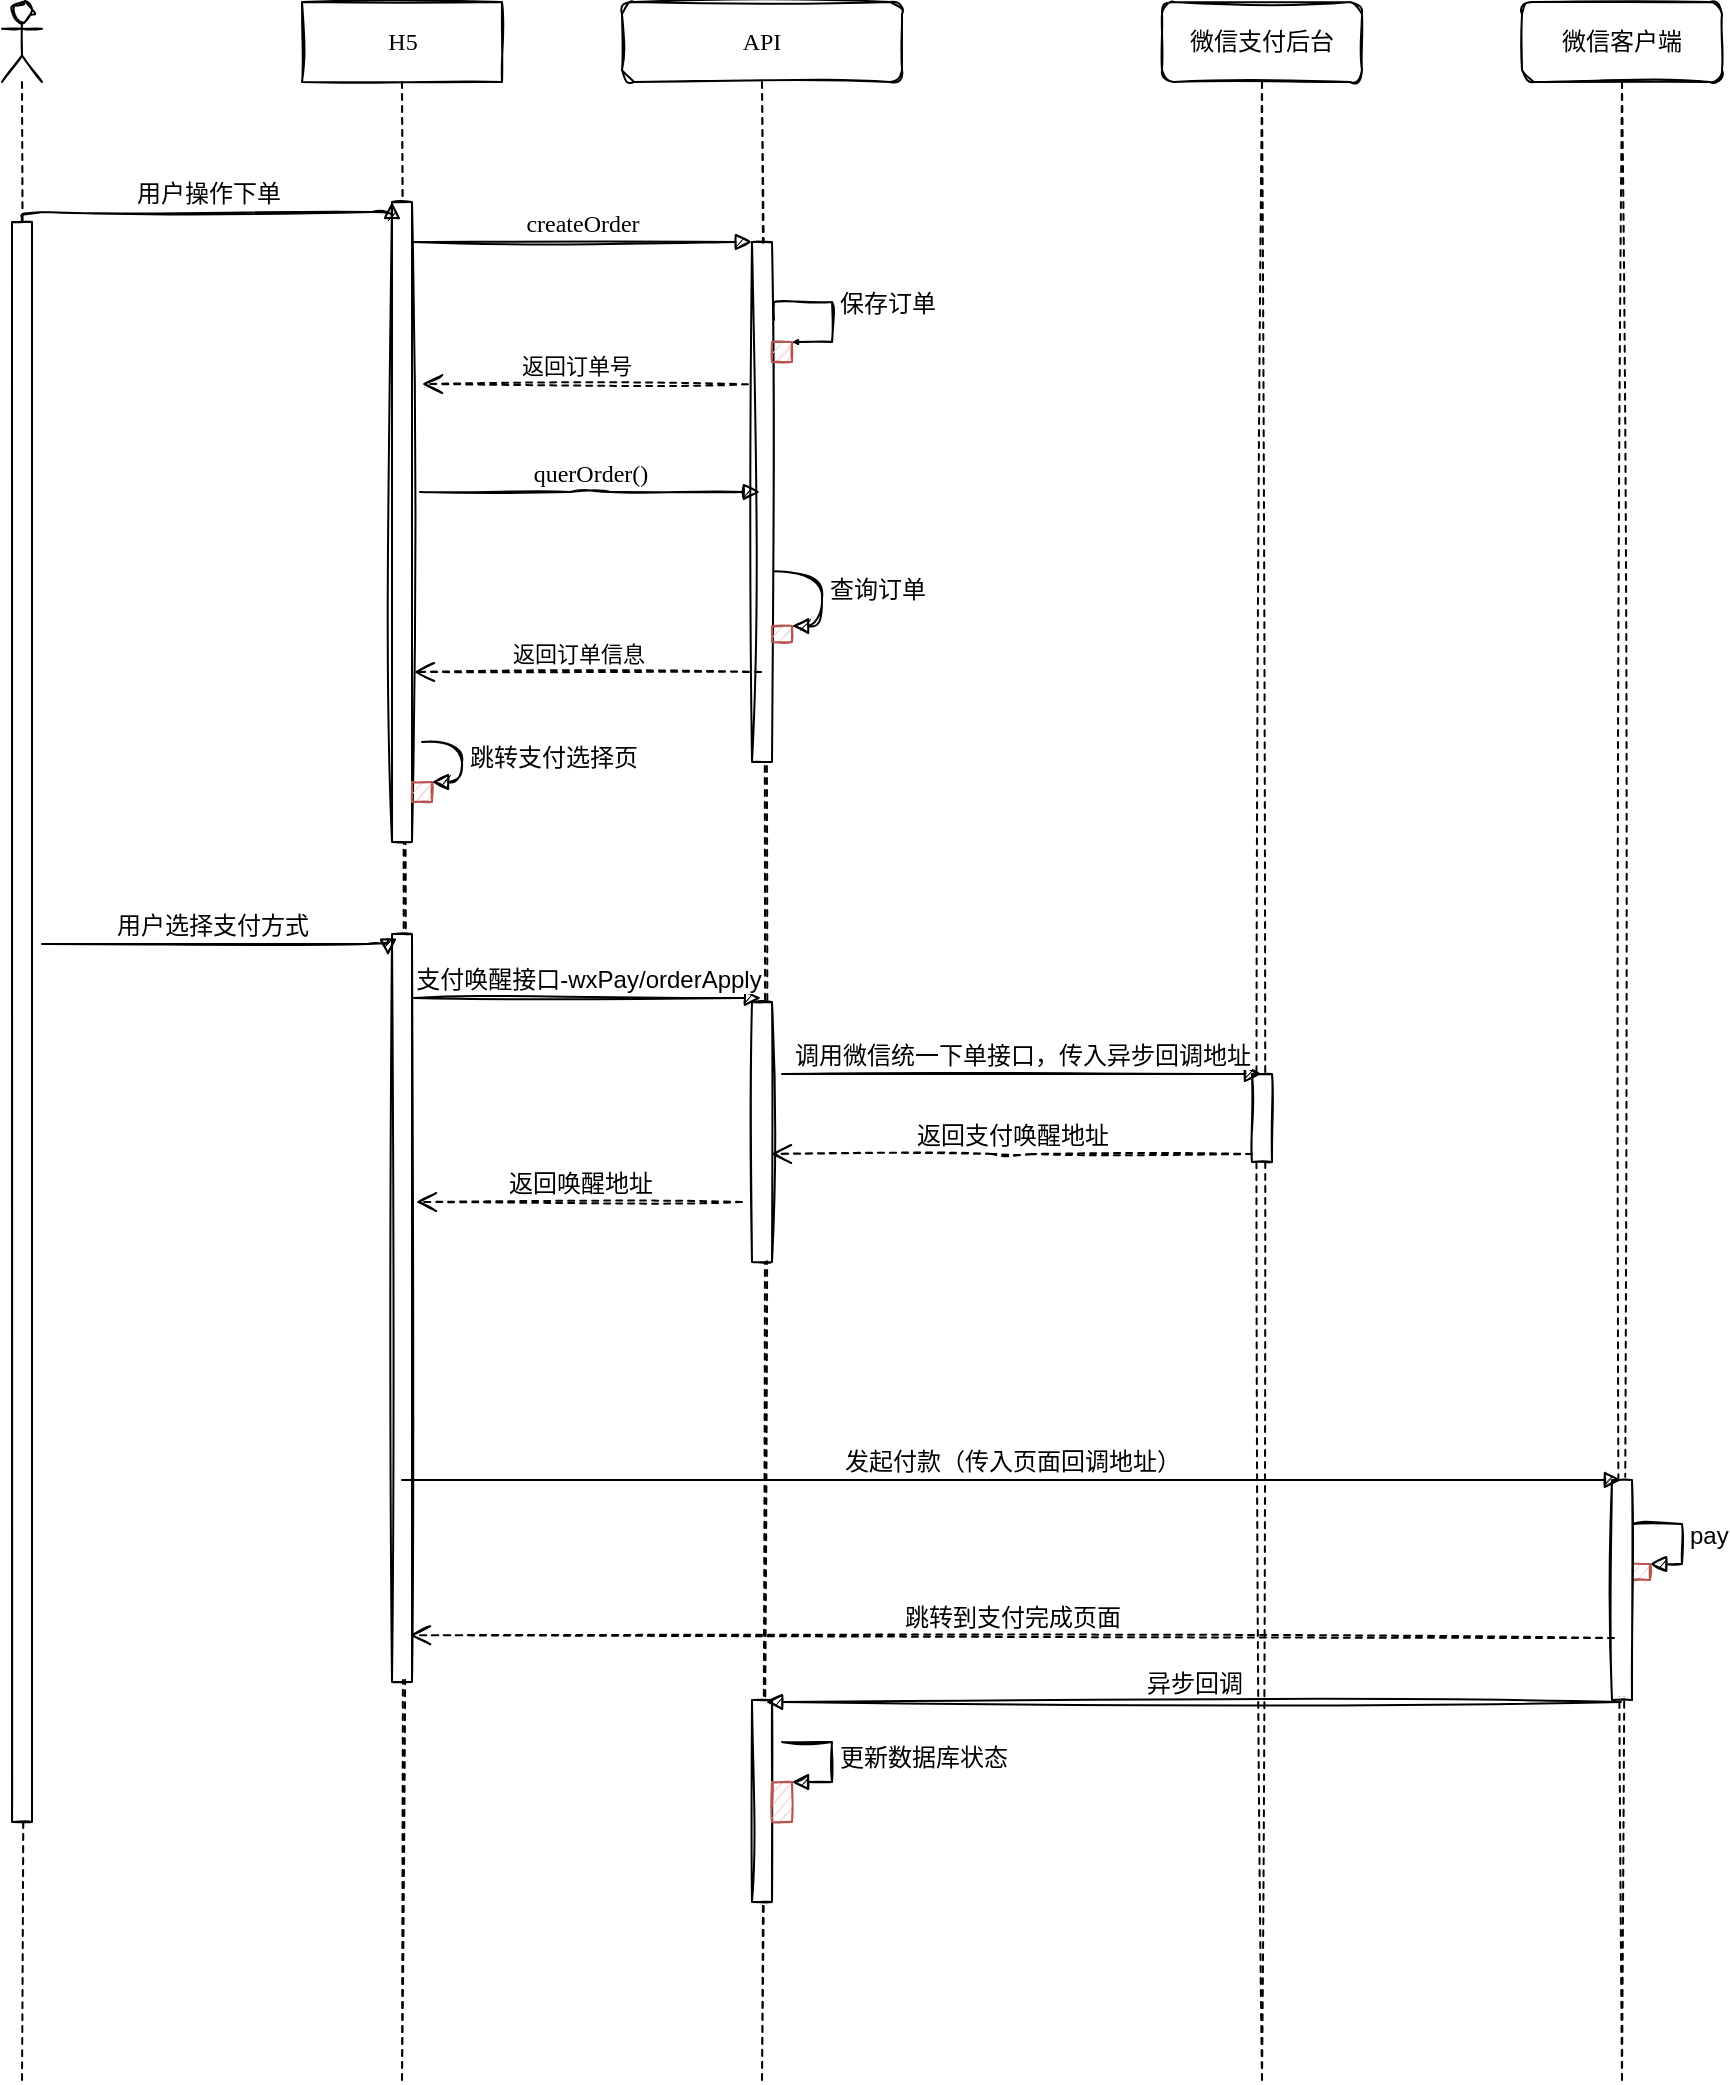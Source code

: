 <mxfile version="13.3.7" type="github">
  <diagram name="Page-1" id="13e1069c-82ec-6db2-03f1-153e76fe0fe0">
    <mxGraphModel dx="1422" dy="750" grid="1" gridSize="10" guides="1" tooltips="1" connect="1" arrows="1" fold="1" page="1" pageScale="1" pageWidth="1100" pageHeight="850" background="#ffffff" math="0" shadow="0">
      <root>
        <object label="" id="0">
          <mxCell />
        </object>
        <mxCell id="1" parent="0" />
        <mxCell id="7baba1c4bc27f4b0-2" value="H5" style="html=1;points=[];perimeter=orthogonalPerimeter;shape=umlLifeline;participant=label;shadow=0;fontFamily=Verdana;fontSize=12;fontColor=#000000;align=center;strokeColor=#000000;strokeWidth=1;fillColor=#ffffff;recursiveResize=0;container=1;collapsible=0;comic=0;sketch=1;" parent="1" vertex="1">
          <mxGeometry x="240" y="80" width="100" height="1040" as="geometry" />
        </mxCell>
        <mxCell id="7baba1c4bc27f4b0-10" value="" style="html=1;points=[];perimeter=orthogonalPerimeter;rounded=0;shadow=0;comic=0;labelBackgroundColor=none;strokeWidth=1;fontFamily=Verdana;fontSize=12;align=center;sketch=1;" parent="7baba1c4bc27f4b0-2" vertex="1">
          <mxGeometry x="45" y="100" width="10" height="320" as="geometry" />
        </mxCell>
        <mxCell id="kzwuRr9ksuQ_YpCP-fQW-10" value="" style="html=1;points=[];perimeter=orthogonalPerimeter;sketch=1;fontFamily=Helvetica;fontSize=19;" parent="7baba1c4bc27f4b0-2" vertex="1">
          <mxGeometry x="45" y="466" width="10" height="374" as="geometry" />
        </mxCell>
        <mxCell id="kzwuRr9ksuQ_YpCP-fQW-13" value="" style="html=1;points=[];perimeter=orthogonalPerimeter;sketch=1;fontFamily=Helvetica;fontSize=12;fillColor=#f8cecc;strokeColor=#b85450;" parent="7baba1c4bc27f4b0-2" vertex="1">
          <mxGeometry x="55" y="390" width="10" height="10" as="geometry" />
        </mxCell>
        <mxCell id="kzwuRr9ksuQ_YpCP-fQW-14" value="跳转支付选择页" style="edgeStyle=orthogonalEdgeStyle;html=1;align=left;spacingLeft=2;endArrow=block;rounded=0;entryX=1;entryY=0;fontFamily=Helvetica;fontSize=12;sketch=1;curved=1;" parent="7baba1c4bc27f4b0-2" target="kzwuRr9ksuQ_YpCP-fQW-13" edge="1">
          <mxGeometry relative="1" as="geometry">
            <mxPoint x="60" y="370" as="sourcePoint" />
            <Array as="points">
              <mxPoint x="80" y="370" />
              <mxPoint x="80" y="390" />
            </Array>
          </mxGeometry>
        </mxCell>
        <mxCell id="7baba1c4bc27f4b0-3" value="API" style="shape=umlLifeline;perimeter=lifelinePerimeter;whiteSpace=wrap;html=1;container=1;collapsible=0;recursiveResize=0;outlineConnect=0;rounded=1;shadow=0;comic=0;labelBackgroundColor=none;strokeWidth=1;fontFamily=Verdana;fontSize=12;align=center;sketch=1;" parent="1" vertex="1">
          <mxGeometry x="400" y="80" width="140" height="1040" as="geometry" />
        </mxCell>
        <mxCell id="7baba1c4bc27f4b0-13" value="" style="html=1;points=[];perimeter=orthogonalPerimeter;rounded=0;shadow=0;comic=0;labelBackgroundColor=none;strokeWidth=1;fontFamily=Verdana;fontSize=12;align=center;sketch=1;" parent="7baba1c4bc27f4b0-3" vertex="1">
          <mxGeometry x="65" y="120" width="10" height="260" as="geometry" />
        </mxCell>
        <mxCell id="kzwuRr9ksuQ_YpCP-fQW-65" value="" style="html=1;points=[];perimeter=orthogonalPerimeter;sketch=1;fontFamily=Helvetica;fontSize=12;spacing=2;fillColor=#f8cecc;strokeColor=#b85450;" parent="7baba1c4bc27f4b0-3" vertex="1">
          <mxGeometry x="75" y="170" width="10" height="10" as="geometry" />
        </mxCell>
        <object label="保存订单" id="kzwuRr9ksuQ_YpCP-fQW-66">
          <mxCell style="edgeStyle=orthogonalEdgeStyle;html=1;align=left;spacingLeft=2;endArrow=block;rounded=0;entryX=1;entryY=0;fontFamily=Helvetica;fontSize=12;sketch=1;spacing=2;endSize=1;exitX=1.1;exitY=0.15;exitDx=0;exitDy=0;exitPerimeter=0;" parent="7baba1c4bc27f4b0-3" source="7baba1c4bc27f4b0-13" target="kzwuRr9ksuQ_YpCP-fQW-65" edge="1">
            <mxGeometry relative="1" as="geometry">
              <mxPoint x="80" y="150" as="sourcePoint" />
              <Array as="points">
                <mxPoint x="105" y="150" />
                <mxPoint x="105" y="170" />
              </Array>
            </mxGeometry>
          </mxCell>
        </object>
        <mxCell id="kzwuRr9ksuQ_YpCP-fQW-2" value="" style="html=1;points=[];perimeter=orthogonalPerimeter;sketch=1;fontFamily=Helvetica;fontSize=19;fillColor=#f8cecc;strokeColor=#b85450;" parent="7baba1c4bc27f4b0-3" vertex="1">
          <mxGeometry x="75" y="312" width="10" height="8" as="geometry" />
        </mxCell>
        <mxCell id="kzwuRr9ksuQ_YpCP-fQW-3" value="查询订单" style="edgeStyle=orthogonalEdgeStyle;html=1;align=left;spacingLeft=2;endArrow=block;rounded=0;entryX=1;entryY=0;fontFamily=Helvetica;fontSize=12;exitX=1.1;exitY=0.633;exitDx=0;exitDy=0;exitPerimeter=0;sketch=1;curved=1;" parent="7baba1c4bc27f4b0-3" source="7baba1c4bc27f4b0-13" target="kzwuRr9ksuQ_YpCP-fQW-2" edge="1">
          <mxGeometry relative="1" as="geometry">
            <mxPoint x="80" y="292" as="sourcePoint" />
            <Array as="points">
              <mxPoint x="100" y="285" />
              <mxPoint x="100" y="312" />
            </Array>
          </mxGeometry>
        </mxCell>
        <mxCell id="kzwuRr9ksuQ_YpCP-fQW-15" value="" style="html=1;points=[];perimeter=orthogonalPerimeter;sketch=1;fontFamily=Helvetica;fontSize=12;" parent="7baba1c4bc27f4b0-3" vertex="1">
          <mxGeometry x="65" y="500" width="10" height="130" as="geometry" />
        </mxCell>
        <mxCell id="kzwuRr9ksuQ_YpCP-fQW-40" value="" style="html=1;points=[];perimeter=orthogonalPerimeter;sketch=1;fontFamily=Helvetica;fontSize=12;" parent="7baba1c4bc27f4b0-3" vertex="1">
          <mxGeometry x="65" y="849" width="10" height="101" as="geometry" />
        </mxCell>
        <mxCell id="kzwuRr9ksuQ_YpCP-fQW-42" value="" style="html=1;points=[];perimeter=orthogonalPerimeter;sketch=1;fontFamily=Helvetica;fontSize=12;fillColor=#f8cecc;strokeColor=#b85450;" parent="7baba1c4bc27f4b0-3" vertex="1">
          <mxGeometry x="75" y="890" width="10" height="20" as="geometry" />
        </mxCell>
        <mxCell id="kzwuRr9ksuQ_YpCP-fQW-43" value="更新数据库状态" style="edgeStyle=orthogonalEdgeStyle;html=1;align=left;spacingLeft=2;endArrow=block;rounded=0;entryX=1;entryY=0;fontFamily=Helvetica;fontSize=12;sketch=1;" parent="7baba1c4bc27f4b0-3" target="kzwuRr9ksuQ_YpCP-fQW-42" edge="1">
          <mxGeometry relative="1" as="geometry">
            <mxPoint x="80" y="870" as="sourcePoint" />
            <Array as="points">
              <mxPoint x="105" y="870" />
            </Array>
          </mxGeometry>
        </mxCell>
        <mxCell id="7baba1c4bc27f4b0-4" value="微信支付后台" style="shape=umlLifeline;perimeter=lifelinePerimeter;whiteSpace=wrap;html=1;container=1;collapsible=0;recursiveResize=0;outlineConnect=0;rounded=1;shadow=0;comic=0;labelBackgroundColor=none;strokeWidth=1;fontFamily=Verdana;fontSize=12;align=center;sketch=1;" parent="1" vertex="1">
          <mxGeometry x="670" y="80" width="100" height="1040" as="geometry" />
        </mxCell>
        <mxCell id="kzwuRr9ksuQ_YpCP-fQW-16" value="" style="html=1;points=[];perimeter=orthogonalPerimeter;sketch=1;fontFamily=Helvetica;fontSize=12;" parent="7baba1c4bc27f4b0-4" vertex="1">
          <mxGeometry x="45" y="536" width="10" height="44" as="geometry" />
        </mxCell>
        <mxCell id="7baba1c4bc27f4b0-5" value="微信客户端" style="shape=umlLifeline;perimeter=lifelinePerimeter;whiteSpace=wrap;html=1;container=1;collapsible=0;recursiveResize=0;outlineConnect=0;rounded=1;shadow=0;comic=0;labelBackgroundColor=none;strokeWidth=1;fontFamily=Verdana;fontSize=12;align=center;sketch=1;" parent="1" vertex="1">
          <mxGeometry x="850" y="80" width="100" height="1040" as="geometry" />
        </mxCell>
        <mxCell id="kzwuRr9ksuQ_YpCP-fQW-25" value="" style="html=1;points=[];perimeter=orthogonalPerimeter;sketch=1;fontFamily=Helvetica;fontSize=12;fillColor=#f8cecc;strokeColor=#b85450;" parent="7baba1c4bc27f4b0-5" vertex="1">
          <mxGeometry x="54" y="781" width="10" height="8" as="geometry" />
        </mxCell>
        <mxCell id="kzwuRr9ksuQ_YpCP-fQW-26" value="pay" style="edgeStyle=orthogonalEdgeStyle;html=1;align=left;spacingLeft=2;endArrow=block;rounded=0;entryX=1;entryY=0;fontFamily=Helvetica;fontSize=12;sketch=1;" parent="7baba1c4bc27f4b0-5" source="kzwuRr9ksuQ_YpCP-fQW-27" target="kzwuRr9ksuQ_YpCP-fQW-25" edge="1">
          <mxGeometry relative="1" as="geometry">
            <mxPoint x="55" y="761" as="sourcePoint" />
            <Array as="points">
              <mxPoint x="80" y="761" />
            </Array>
          </mxGeometry>
        </mxCell>
        <mxCell id="kzwuRr9ksuQ_YpCP-fQW-27" value="" style="html=1;points=[];perimeter=orthogonalPerimeter;sketch=1;fontFamily=Helvetica;fontSize=12;" parent="7baba1c4bc27f4b0-5" vertex="1">
          <mxGeometry x="45" y="739" width="10" height="110" as="geometry" />
        </mxCell>
        <mxCell id="7baba1c4bc27f4b0-11" value="用户操作下单" style="html=1;verticalAlign=bottom;endArrow=block;entryX=0;entryY=0;labelBackgroundColor=none;fontFamily=Verdana;fontSize=12;edgeStyle=elbowEdgeStyle;elbow=vertical;exitX=0.5;exitY=0;exitDx=0;exitDy=0;exitPerimeter=0;sketch=1;" parent="1" source="kzwuRr9ksuQ_YpCP-fQW-6" target="7baba1c4bc27f4b0-10" edge="1">
          <mxGeometry relative="1" as="geometry">
            <mxPoint x="155" y="180" as="sourcePoint" />
          </mxGeometry>
        </mxCell>
        <mxCell id="7baba1c4bc27f4b0-14" value="createOrder" style="html=1;verticalAlign=bottom;endArrow=block;entryX=0;entryY=0;labelBackgroundColor=none;fontFamily=Verdana;fontSize=12;edgeStyle=elbowEdgeStyle;elbow=vertical;sketch=1;" parent="1" source="7baba1c4bc27f4b0-10" target="7baba1c4bc27f4b0-13" edge="1">
          <mxGeometry relative="1" as="geometry">
            <mxPoint x="370" y="200" as="sourcePoint" />
            <mxPoint as="offset" />
          </mxGeometry>
        </mxCell>
        <mxCell id="kzwuRr9ksuQ_YpCP-fQW-5" value="" style="shape=umlLifeline;participant=umlActor;perimeter=lifelinePerimeter;whiteSpace=wrap;html=1;container=1;collapsible=0;recursiveResize=0;verticalAlign=top;spacingTop=36;outlineConnect=0;sketch=1;" parent="1" vertex="1">
          <mxGeometry x="90" y="80" width="20" height="1040" as="geometry" />
        </mxCell>
        <mxCell id="kzwuRr9ksuQ_YpCP-fQW-6" value="" style="html=1;points=[];perimeter=orthogonalPerimeter;sketch=1;" parent="kzwuRr9ksuQ_YpCP-fQW-5" vertex="1">
          <mxGeometry x="5" y="110" width="10" height="800" as="geometry" />
        </mxCell>
        <mxCell id="kzwuRr9ksuQ_YpCP-fQW-36" value="返回订单号" style="html=1;verticalAlign=bottom;endArrow=open;dashed=1;endSize=8;sketch=1;exitX=-0.2;exitY=0.289;exitDx=0;exitDy=0;exitPerimeter=0;" parent="1" edge="1">
          <mxGeometry x="0.056" relative="1" as="geometry">
            <mxPoint x="463" y="271.14" as="sourcePoint" />
            <mxPoint x="300" y="271" as="targetPoint" />
            <mxPoint as="offset" />
            <Array as="points" />
          </mxGeometry>
        </mxCell>
        <mxCell id="kzwuRr9ksuQ_YpCP-fQW-7" value="querOrder()" style="html=1;verticalAlign=bottom;endArrow=block;entryX=0;entryY=0;labelBackgroundColor=none;fontFamily=Verdana;fontSize=12;edgeStyle=elbowEdgeStyle;elbow=vertical;sketch=1;" parent="1" edge="1">
          <mxGeometry relative="1" as="geometry">
            <mxPoint x="299" y="325" as="sourcePoint" />
            <mxPoint as="offset" />
            <mxPoint x="469" y="325" as="targetPoint" />
          </mxGeometry>
        </mxCell>
        <mxCell id="kzwuRr9ksuQ_YpCP-fQW-1" value="返回订单信息" style="html=1;verticalAlign=bottom;endArrow=open;dashed=1;endSize=8;sketch=1;entryX=1.1;entryY=0.9;entryDx=0;entryDy=0;entryPerimeter=0;" parent="1" edge="1">
          <mxGeometry x="0.056" relative="1" as="geometry">
            <mxPoint x="469.5" y="415" as="sourcePoint" />
            <mxPoint x="296" y="415" as="targetPoint" />
            <mxPoint as="offset" />
            <Array as="points" />
          </mxGeometry>
        </mxCell>
        <mxCell id="kzwuRr9ksuQ_YpCP-fQW-4" value="用户选择支付方式" style="html=1;verticalAlign=bottom;endArrow=block;labelBackgroundColor=none;fontFamily=Verdana;fontSize=12;edgeStyle=elbowEdgeStyle;elbow=vertical;sketch=1;entryX=-0.2;entryY=0.029;entryDx=0;entryDy=0;entryPerimeter=0;" parent="1" target="kzwuRr9ksuQ_YpCP-fQW-10" edge="1">
          <mxGeometry y="-5" relative="1" as="geometry">
            <mxPoint x="110" y="551" as="sourcePoint" />
            <mxPoint x="260" y="538" as="targetPoint" />
            <mxPoint x="-5" y="-5" as="offset" />
            <Array as="points">
              <mxPoint x="110" y="551" />
              <mxPoint x="280" y="550" />
              <mxPoint x="280" y="542" />
              <mxPoint x="280" y="542" />
            </Array>
          </mxGeometry>
        </mxCell>
        <mxCell id="kzwuRr9ksuQ_YpCP-fQW-12" value="支付唤醒接口-wxPay/orderApply" style="html=1;verticalAlign=bottom;endArrow=block;fontFamily=Helvetica;fontSize=12;exitX=1.1;exitY=0.863;exitDx=0;exitDy=0;exitPerimeter=0;sketch=1;" parent="1" edge="1">
          <mxGeometry width="80" relative="1" as="geometry">
            <mxPoint x="296" y="578.0" as="sourcePoint" />
            <mxPoint x="469.5" y="578.0" as="targetPoint" />
          </mxGeometry>
        </mxCell>
        <mxCell id="kzwuRr9ksuQ_YpCP-fQW-17" value="调用微信统一下单接口，传入异步回调地址" style="html=1;verticalAlign=bottom;endArrow=block;fontFamily=Helvetica;fontSize=12;exitX=1.1;exitY=0.863;exitDx=0;exitDy=0;exitPerimeter=0;sketch=1;" parent="1" edge="1">
          <mxGeometry width="80" relative="1" as="geometry">
            <mxPoint x="480" y="616" as="sourcePoint" />
            <mxPoint x="719.5" y="616" as="targetPoint" />
          </mxGeometry>
        </mxCell>
        <mxCell id="kzwuRr9ksuQ_YpCP-fQW-18" value="返回支付唤醒地址" style="html=1;verticalAlign=bottom;endArrow=open;dashed=1;endSize=8;fontFamily=Helvetica;fontSize=12;sketch=1;" parent="1" edge="1">
          <mxGeometry relative="1" as="geometry">
            <mxPoint x="715" y="656" as="sourcePoint" />
            <mxPoint x="474.5" y="656" as="targetPoint" />
            <Array as="points">
              <mxPoint x="595" y="656" />
            </Array>
          </mxGeometry>
        </mxCell>
        <mxCell id="kzwuRr9ksuQ_YpCP-fQW-20" value="返回唤醒地址" style="html=1;verticalAlign=bottom;endArrow=open;dashed=1;endSize=8;fontFamily=Helvetica;fontSize=12;sketch=1;" parent="1" edge="1">
          <mxGeometry relative="1" as="geometry">
            <mxPoint x="460" y="680" as="sourcePoint" />
            <mxPoint x="297" y="680" as="targetPoint" />
          </mxGeometry>
        </mxCell>
        <mxCell id="kzwuRr9ksuQ_YpCP-fQW-21" value="发起付款（传入页面回调地址）" style="html=1;verticalAlign=bottom;endArrow=block;fontFamily=Helvetica;fontSize=12;sketch=1;" parent="1" edge="1">
          <mxGeometry width="80" relative="1" as="geometry">
            <mxPoint x="290" y="819" as="sourcePoint" />
            <mxPoint x="899.5" y="819" as="targetPoint" />
          </mxGeometry>
        </mxCell>
        <mxCell id="kzwuRr9ksuQ_YpCP-fQW-22" value="跳转到支付完成页面" style="html=1;verticalAlign=bottom;endArrow=open;dashed=1;endSize=8;fontFamily=Helvetica;fontSize=12;exitX=0.46;exitY=0.75;exitDx=0;exitDy=0;exitPerimeter=0;entryX=0.54;entryY=0.815;entryDx=0;entryDy=0;entryPerimeter=0;sketch=1;" parent="1" edge="1">
          <mxGeometry relative="1" as="geometry">
            <mxPoint x="896" y="898" as="sourcePoint" />
            <mxPoint x="294" y="896.6" as="targetPoint" />
          </mxGeometry>
        </mxCell>
        <mxCell id="kzwuRr9ksuQ_YpCP-fQW-39" value="异步回调" style="html=1;verticalAlign=bottom;endArrow=block;fontFamily=Helvetica;fontSize=12;entryX=0.7;entryY=0.01;entryDx=0;entryDy=0;entryPerimeter=0;sketch=1;" parent="1" source="7baba1c4bc27f4b0-5" target="kzwuRr9ksuQ_YpCP-fQW-40" edge="1">
          <mxGeometry width="80" relative="1" as="geometry">
            <mxPoint x="760" y="930" as="sourcePoint" />
            <mxPoint x="480" y="930" as="targetPoint" />
          </mxGeometry>
        </mxCell>
      </root>
    </mxGraphModel>
  </diagram>
</mxfile>
